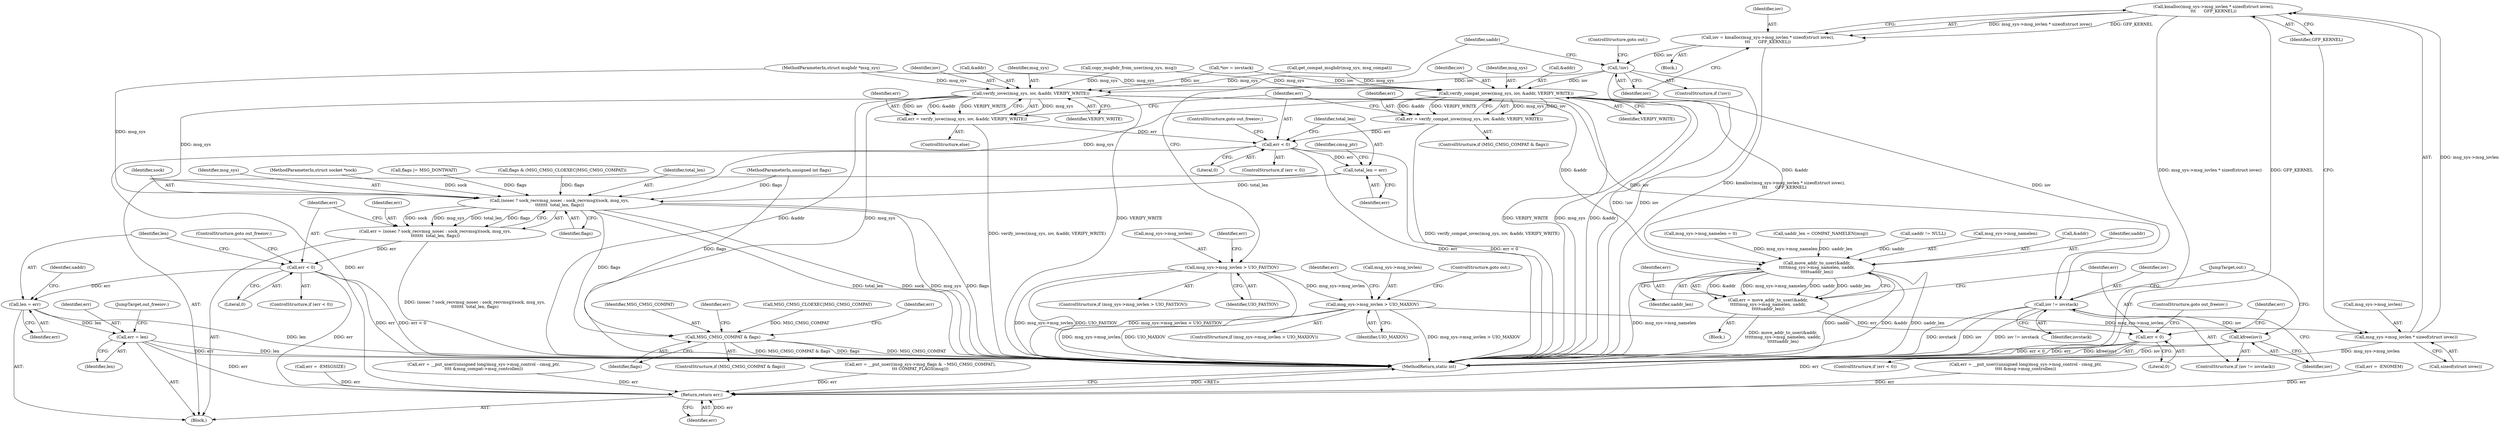 digraph "0_linux_f3d3342602f8bcbf37d7c46641cb9bca7618eb1c_31@API" {
"1000176" [label="(Call,kmalloc(msg_sys->msg_iovlen * sizeof(struct iovec),\n\t\t\t      GFP_KERNEL))"];
"1000177" [label="(Call,msg_sys->msg_iovlen * sizeof(struct iovec))"];
"1000164" [label="(Call,msg_sys->msg_iovlen > UIO_MAXIOV)"];
"1000153" [label="(Call,msg_sys->msg_iovlen > UIO_FASTIOV)"];
"1000174" [label="(Call,iov = kmalloc(msg_sys->msg_iovlen * sizeof(struct iovec),\n\t\t\t      GFP_KERNEL))"];
"1000185" [label="(Call,!iov)"];
"1000205" [label="(Call,verify_compat_iovec(msg_sys, iov, &addr, VERIFY_WRITE))"];
"1000203" [label="(Call,err = verify_compat_iovec(msg_sys, iov, &addr, VERIFY_WRITE))"];
"1000221" [label="(Call,err < 0)"];
"1000225" [label="(Call,total_len = err)"];
"1000262" [label="(Call,(nosec ? sock_recvmsg_nosec : sock_recvmsg)(sock, msg_sys,\n\t\t\t\t\t\t\t  total_len, flags))"];
"1000260" [label="(Call,err = (nosec ? sock_recvmsg_nosec : sock_recvmsg)(sock, msg_sys,\n\t\t\t\t\t\t\t  total_len, flags))"];
"1000268" [label="(Call,err < 0)"];
"1000272" [label="(Call,len = err)"];
"1000344" [label="(Call,err = len)"];
"1000355" [label="(Return,return err;)"];
"1000309" [label="(Call,MSG_CMSG_COMPAT & flags)"];
"1000282" [label="(Call,move_addr_to_user(&addr,\n\t\t\t\t\tmsg_sys->msg_namelen, uaddr,\n\t\t\t\t\tuaddr_len))"];
"1000280" [label="(Call,err = move_addr_to_user(&addr,\n\t\t\t\t\tmsg_sys->msg_namelen, uaddr,\n\t\t\t\t\tuaddr_len))"];
"1000291" [label="(Call,err < 0)"];
"1000349" [label="(Call,iov != iovstack)"];
"1000352" [label="(Call,kfree(iov))"];
"1000214" [label="(Call,verify_iovec(msg_sys, iov, &addr, VERIFY_WRITE))"];
"1000212" [label="(Call,err = verify_iovec(msg_sys, iov, &addr, VERIFY_WRITE))"];
"1000281" [label="(Identifier,err)"];
"1000175" [label="(Identifier,iov)"];
"1000244" [label="(Call,msg_sys->msg_namelen = 0)"];
"1000354" [label="(JumpTarget,out:)"];
"1000195" [label="(Call,uaddr_len = COMPAT_NAMELEN(msg))"];
"1000296" [label="(Identifier,err)"];
"1000272" [label="(Call,len = err)"];
"1000282" [label="(Call,move_addr_to_user(&addr,\n\t\t\t\t\tmsg_sys->msg_namelen, uaddr,\n\t\t\t\t\tuaddr_len))"];
"1000105" [label="(MethodParameterIn,struct socket *sock)"];
"1000153" [label="(Call,msg_sys->msg_iovlen > UIO_FASTIOV)"];
"1000267" [label="(ControlStructure,if (err < 0))"];
"1000266" [label="(Identifier,flags)"];
"1000177" [label="(Call,msg_sys->msg_iovlen * sizeof(struct iovec))"];
"1000216" [label="(Identifier,iov)"];
"1000257" [label="(Call,flags |= MSG_DONTWAIT)"];
"1000239" [label="(Call,flags & (MSG_CMSG_CLOEXEC|MSG_CMSG_COMPAT))"];
"1000351" [label="(Identifier,iovstack)"];
"1000169" [label="(ControlStructure,goto out;)"];
"1000280" [label="(Call,err = move_addr_to_user(&addr,\n\t\t\t\t\tmsg_sys->msg_namelen, uaddr,\n\t\t\t\t\tuaddr_len))"];
"1000145" [label="(Call,copy_msghdr_from_user(msg_sys, msg))"];
"1000276" [label="(Call,uaddr != NULL)"];
"1000189" [label="(Identifier,uaddr)"];
"1000345" [label="(Identifier,err)"];
"1000241" [label="(Call,MSG_CMSG_CLOEXEC|MSG_CMSG_COMPAT)"];
"1000212" [label="(Call,err = verify_iovec(msg_sys, iov, &addr, VERIFY_WRITE))"];
"1000328" [label="(Identifier,err)"];
"1000217" [label="(Call,&addr)"];
"1000277" [label="(Identifier,uaddr)"];
"1000181" [label="(Call,sizeof(struct iovec))"];
"1000213" [label="(Identifier,err)"];
"1000210" [label="(Identifier,VERIFY_WRITE)"];
"1000350" [label="(Identifier,iov)"];
"1000226" [label="(Identifier,total_len)"];
"1000344" [label="(Call,err = len)"];
"1000183" [label="(Identifier,GFP_KERNEL)"];
"1000108" [label="(MethodParameterIn,unsigned int flags)"];
"1000163" [label="(ControlStructure,if (msg_sys->msg_iovlen > UIO_MAXIOV))"];
"1000265" [label="(Identifier,total_len)"];
"1000261" [label="(Identifier,err)"];
"1000203" [label="(Call,err = verify_compat_iovec(msg_sys, iov, &addr, VERIFY_WRITE))"];
"1000312" [label="(Call,err = __put_user((unsigned long)msg_sys->msg_control - cmsg_ptr,\n\t\t\t\t &msg_compat->msg_controllen))"];
"1000135" [label="(Call,get_compat_msghdr(msg_sys, msg_compat))"];
"1000176" [label="(Call,kmalloc(msg_sys->msg_iovlen * sizeof(struct iovec),\n\t\t\t      GFP_KERNEL))"];
"1000346" [label="(Identifier,len)"];
"1000219" [label="(Identifier,VERIFY_WRITE)"];
"1000185" [label="(Call,!iov)"];
"1000222" [label="(Identifier,err)"];
"1000260" [label="(Call,err = (nosec ? sock_recvmsg_nosec : sock_recvmsg)(sock, msg_sys,\n\t\t\t\t\t\t\t  total_len, flags))"];
"1000229" [label="(Identifier,cmsg_ptr)"];
"1000274" [label="(Identifier,err)"];
"1000220" [label="(ControlStructure,if (err < 0))"];
"1000152" [label="(ControlStructure,if (msg_sys->msg_iovlen > UIO_FASTIOV))"];
"1000207" [label="(Identifier,iov)"];
"1000199" [label="(ControlStructure,if (MSG_CMSG_COMPAT & flags))"];
"1000263" [label="(Identifier,sock)"];
"1000158" [label="(Block,)"];
"1000214" [label="(Call,verify_iovec(msg_sys, iov, &addr, VERIFY_WRITE))"];
"1000204" [label="(Identifier,err)"];
"1000285" [label="(Call,msg_sys->msg_namelen)"];
"1000295" [label="(Call,err = __put_user((msg_sys->msg_flags & ~MSG_CMSG_COMPAT),\n\t\t\t COMPAT_FLAGS(msg)))"];
"1000269" [label="(Identifier,err)"];
"1000171" [label="(Identifier,err)"];
"1000352" [label="(Call,kfree(iov))"];
"1000279" [label="(Block,)"];
"1000262" [label="(Call,(nosec ? sock_recvmsg_nosec : sock_recvmsg)(sock, msg_sys,\n\t\t\t\t\t\t\t  total_len, flags))"];
"1000327" [label="(Call,err = __put_user((unsigned long)msg_sys->msg_control - cmsg_ptr,\n\t\t\t\t &msg->msg_controllen))"];
"1000154" [label="(Call,msg_sys->msg_iovlen)"];
"1000119" [label="(Call,*iov = iovstack)"];
"1000283" [label="(Call,&addr)"];
"1000268" [label="(Call,err < 0)"];
"1000110" [label="(Block,)"];
"1000353" [label="(Identifier,iov)"];
"1000170" [label="(Call,err = -ENOMEM)"];
"1000270" [label="(Literal,0)"];
"1000223" [label="(Literal,0)"];
"1000308" [label="(ControlStructure,if (MSG_CMSG_COMPAT & flags))"];
"1000206" [label="(Identifier,msg_sys)"];
"1000164" [label="(Call,msg_sys->msg_iovlen > UIO_MAXIOV)"];
"1000311" [label="(Identifier,flags)"];
"1000347" [label="(JumpTarget,out_freeiov:)"];
"1000349" [label="(Call,iov != iovstack)"];
"1000356" [label="(Identifier,err)"];
"1000357" [label="(MethodReturn,static int)"];
"1000310" [label="(Identifier,MSG_CMSG_COMPAT)"];
"1000165" [label="(Call,msg_sys->msg_iovlen)"];
"1000107" [label="(MethodParameterIn,struct msghdr *msg_sys)"];
"1000309" [label="(Call,MSG_CMSG_COMPAT & flags)"];
"1000211" [label="(ControlStructure,else)"];
"1000187" [label="(ControlStructure,goto out;)"];
"1000225" [label="(Call,total_len = err)"];
"1000289" [label="(Identifier,uaddr_len)"];
"1000291" [label="(Call,err < 0)"];
"1000157" [label="(Identifier,UIO_FASTIOV)"];
"1000294" [label="(ControlStructure,goto out_freeiov;)"];
"1000168" [label="(Identifier,UIO_MAXIOV)"];
"1000348" [label="(ControlStructure,if (iov != iovstack))"];
"1000273" [label="(Identifier,len)"];
"1000227" [label="(Identifier,err)"];
"1000186" [label="(Identifier,iov)"];
"1000160" [label="(Identifier,err)"];
"1000174" [label="(Call,iov = kmalloc(msg_sys->msg_iovlen * sizeof(struct iovec),\n\t\t\t      GFP_KERNEL))"];
"1000355" [label="(Return,return err;)"];
"1000290" [label="(ControlStructure,if (err < 0))"];
"1000221" [label="(Call,err < 0)"];
"1000313" [label="(Identifier,err)"];
"1000184" [label="(ControlStructure,if (!iov))"];
"1000271" [label="(ControlStructure,goto out_freeiov;)"];
"1000292" [label="(Identifier,err)"];
"1000178" [label="(Call,msg_sys->msg_iovlen)"];
"1000224" [label="(ControlStructure,goto out_freeiov;)"];
"1000288" [label="(Identifier,uaddr)"];
"1000264" [label="(Identifier,msg_sys)"];
"1000159" [label="(Call,err = -EMSGSIZE)"];
"1000208" [label="(Call,&addr)"];
"1000205" [label="(Call,verify_compat_iovec(msg_sys, iov, &addr, VERIFY_WRITE))"];
"1000293" [label="(Literal,0)"];
"1000215" [label="(Identifier,msg_sys)"];
"1000176" -> "1000174"  [label="AST: "];
"1000176" -> "1000183"  [label="CFG: "];
"1000177" -> "1000176"  [label="AST: "];
"1000183" -> "1000176"  [label="AST: "];
"1000174" -> "1000176"  [label="CFG: "];
"1000176" -> "1000357"  [label="DDG: msg_sys->msg_iovlen * sizeof(struct iovec)"];
"1000176" -> "1000357"  [label="DDG: GFP_KERNEL"];
"1000176" -> "1000174"  [label="DDG: msg_sys->msg_iovlen * sizeof(struct iovec)"];
"1000176" -> "1000174"  [label="DDG: GFP_KERNEL"];
"1000177" -> "1000176"  [label="DDG: msg_sys->msg_iovlen"];
"1000177" -> "1000181"  [label="CFG: "];
"1000178" -> "1000177"  [label="AST: "];
"1000181" -> "1000177"  [label="AST: "];
"1000183" -> "1000177"  [label="CFG: "];
"1000177" -> "1000357"  [label="DDG: msg_sys->msg_iovlen"];
"1000164" -> "1000177"  [label="DDG: msg_sys->msg_iovlen"];
"1000164" -> "1000163"  [label="AST: "];
"1000164" -> "1000168"  [label="CFG: "];
"1000165" -> "1000164"  [label="AST: "];
"1000168" -> "1000164"  [label="AST: "];
"1000169" -> "1000164"  [label="CFG: "];
"1000171" -> "1000164"  [label="CFG: "];
"1000164" -> "1000357"  [label="DDG: UIO_MAXIOV"];
"1000164" -> "1000357"  [label="DDG: msg_sys->msg_iovlen > UIO_MAXIOV"];
"1000164" -> "1000357"  [label="DDG: msg_sys->msg_iovlen"];
"1000153" -> "1000164"  [label="DDG: msg_sys->msg_iovlen"];
"1000153" -> "1000152"  [label="AST: "];
"1000153" -> "1000157"  [label="CFG: "];
"1000154" -> "1000153"  [label="AST: "];
"1000157" -> "1000153"  [label="AST: "];
"1000160" -> "1000153"  [label="CFG: "];
"1000189" -> "1000153"  [label="CFG: "];
"1000153" -> "1000357"  [label="DDG: UIO_FASTIOV"];
"1000153" -> "1000357"  [label="DDG: msg_sys->msg_iovlen > UIO_FASTIOV"];
"1000153" -> "1000357"  [label="DDG: msg_sys->msg_iovlen"];
"1000174" -> "1000158"  [label="AST: "];
"1000175" -> "1000174"  [label="AST: "];
"1000186" -> "1000174"  [label="CFG: "];
"1000174" -> "1000357"  [label="DDG: kmalloc(msg_sys->msg_iovlen * sizeof(struct iovec),\n\t\t\t      GFP_KERNEL)"];
"1000174" -> "1000185"  [label="DDG: iov"];
"1000185" -> "1000184"  [label="AST: "];
"1000185" -> "1000186"  [label="CFG: "];
"1000186" -> "1000185"  [label="AST: "];
"1000187" -> "1000185"  [label="CFG: "];
"1000189" -> "1000185"  [label="CFG: "];
"1000185" -> "1000357"  [label="DDG: iov"];
"1000185" -> "1000357"  [label="DDG: !iov"];
"1000185" -> "1000205"  [label="DDG: iov"];
"1000185" -> "1000214"  [label="DDG: iov"];
"1000205" -> "1000203"  [label="AST: "];
"1000205" -> "1000210"  [label="CFG: "];
"1000206" -> "1000205"  [label="AST: "];
"1000207" -> "1000205"  [label="AST: "];
"1000208" -> "1000205"  [label="AST: "];
"1000210" -> "1000205"  [label="AST: "];
"1000203" -> "1000205"  [label="CFG: "];
"1000205" -> "1000357"  [label="DDG: VERIFY_WRITE"];
"1000205" -> "1000357"  [label="DDG: msg_sys"];
"1000205" -> "1000357"  [label="DDG: &addr"];
"1000205" -> "1000203"  [label="DDG: msg_sys"];
"1000205" -> "1000203"  [label="DDG: iov"];
"1000205" -> "1000203"  [label="DDG: &addr"];
"1000205" -> "1000203"  [label="DDG: VERIFY_WRITE"];
"1000135" -> "1000205"  [label="DDG: msg_sys"];
"1000145" -> "1000205"  [label="DDG: msg_sys"];
"1000107" -> "1000205"  [label="DDG: msg_sys"];
"1000119" -> "1000205"  [label="DDG: iov"];
"1000205" -> "1000262"  [label="DDG: msg_sys"];
"1000205" -> "1000282"  [label="DDG: &addr"];
"1000205" -> "1000349"  [label="DDG: iov"];
"1000203" -> "1000199"  [label="AST: "];
"1000204" -> "1000203"  [label="AST: "];
"1000222" -> "1000203"  [label="CFG: "];
"1000203" -> "1000357"  [label="DDG: verify_compat_iovec(msg_sys, iov, &addr, VERIFY_WRITE)"];
"1000203" -> "1000221"  [label="DDG: err"];
"1000221" -> "1000220"  [label="AST: "];
"1000221" -> "1000223"  [label="CFG: "];
"1000222" -> "1000221"  [label="AST: "];
"1000223" -> "1000221"  [label="AST: "];
"1000224" -> "1000221"  [label="CFG: "];
"1000226" -> "1000221"  [label="CFG: "];
"1000221" -> "1000357"  [label="DDG: err < 0"];
"1000221" -> "1000357"  [label="DDG: err"];
"1000212" -> "1000221"  [label="DDG: err"];
"1000221" -> "1000225"  [label="DDG: err"];
"1000221" -> "1000355"  [label="DDG: err"];
"1000225" -> "1000110"  [label="AST: "];
"1000225" -> "1000227"  [label="CFG: "];
"1000226" -> "1000225"  [label="AST: "];
"1000227" -> "1000225"  [label="AST: "];
"1000229" -> "1000225"  [label="CFG: "];
"1000225" -> "1000262"  [label="DDG: total_len"];
"1000262" -> "1000260"  [label="AST: "];
"1000262" -> "1000266"  [label="CFG: "];
"1000263" -> "1000262"  [label="AST: "];
"1000264" -> "1000262"  [label="AST: "];
"1000265" -> "1000262"  [label="AST: "];
"1000266" -> "1000262"  [label="AST: "];
"1000260" -> "1000262"  [label="CFG: "];
"1000262" -> "1000357"  [label="DDG: total_len"];
"1000262" -> "1000357"  [label="DDG: sock"];
"1000262" -> "1000357"  [label="DDG: msg_sys"];
"1000262" -> "1000357"  [label="DDG: flags"];
"1000262" -> "1000260"  [label="DDG: sock"];
"1000262" -> "1000260"  [label="DDG: msg_sys"];
"1000262" -> "1000260"  [label="DDG: total_len"];
"1000262" -> "1000260"  [label="DDG: flags"];
"1000105" -> "1000262"  [label="DDG: sock"];
"1000214" -> "1000262"  [label="DDG: msg_sys"];
"1000107" -> "1000262"  [label="DDG: msg_sys"];
"1000239" -> "1000262"  [label="DDG: flags"];
"1000257" -> "1000262"  [label="DDG: flags"];
"1000108" -> "1000262"  [label="DDG: flags"];
"1000262" -> "1000309"  [label="DDG: flags"];
"1000260" -> "1000110"  [label="AST: "];
"1000261" -> "1000260"  [label="AST: "];
"1000269" -> "1000260"  [label="CFG: "];
"1000260" -> "1000357"  [label="DDG: (nosec ? sock_recvmsg_nosec : sock_recvmsg)(sock, msg_sys,\n\t\t\t\t\t\t\t  total_len, flags)"];
"1000260" -> "1000268"  [label="DDG: err"];
"1000268" -> "1000267"  [label="AST: "];
"1000268" -> "1000270"  [label="CFG: "];
"1000269" -> "1000268"  [label="AST: "];
"1000270" -> "1000268"  [label="AST: "];
"1000271" -> "1000268"  [label="CFG: "];
"1000273" -> "1000268"  [label="CFG: "];
"1000268" -> "1000357"  [label="DDG: err"];
"1000268" -> "1000357"  [label="DDG: err < 0"];
"1000268" -> "1000272"  [label="DDG: err"];
"1000268" -> "1000355"  [label="DDG: err"];
"1000272" -> "1000110"  [label="AST: "];
"1000272" -> "1000274"  [label="CFG: "];
"1000273" -> "1000272"  [label="AST: "];
"1000274" -> "1000272"  [label="AST: "];
"1000277" -> "1000272"  [label="CFG: "];
"1000272" -> "1000357"  [label="DDG: len"];
"1000272" -> "1000344"  [label="DDG: len"];
"1000344" -> "1000110"  [label="AST: "];
"1000344" -> "1000346"  [label="CFG: "];
"1000345" -> "1000344"  [label="AST: "];
"1000346" -> "1000344"  [label="AST: "];
"1000347" -> "1000344"  [label="CFG: "];
"1000344" -> "1000357"  [label="DDG: len"];
"1000344" -> "1000357"  [label="DDG: err"];
"1000344" -> "1000355"  [label="DDG: err"];
"1000355" -> "1000110"  [label="AST: "];
"1000355" -> "1000356"  [label="CFG: "];
"1000356" -> "1000355"  [label="AST: "];
"1000357" -> "1000355"  [label="CFG: "];
"1000355" -> "1000357"  [label="DDG: <RET>"];
"1000356" -> "1000355"  [label="DDG: err"];
"1000291" -> "1000355"  [label="DDG: err"];
"1000295" -> "1000355"  [label="DDG: err"];
"1000327" -> "1000355"  [label="DDG: err"];
"1000170" -> "1000355"  [label="DDG: err"];
"1000312" -> "1000355"  [label="DDG: err"];
"1000159" -> "1000355"  [label="DDG: err"];
"1000309" -> "1000308"  [label="AST: "];
"1000309" -> "1000311"  [label="CFG: "];
"1000310" -> "1000309"  [label="AST: "];
"1000311" -> "1000309"  [label="AST: "];
"1000313" -> "1000309"  [label="CFG: "];
"1000328" -> "1000309"  [label="CFG: "];
"1000309" -> "1000357"  [label="DDG: MSG_CMSG_COMPAT"];
"1000309" -> "1000357"  [label="DDG: MSG_CMSG_COMPAT & flags"];
"1000309" -> "1000357"  [label="DDG: flags"];
"1000241" -> "1000309"  [label="DDG: MSG_CMSG_COMPAT"];
"1000108" -> "1000309"  [label="DDG: flags"];
"1000282" -> "1000280"  [label="AST: "];
"1000282" -> "1000289"  [label="CFG: "];
"1000283" -> "1000282"  [label="AST: "];
"1000285" -> "1000282"  [label="AST: "];
"1000288" -> "1000282"  [label="AST: "];
"1000289" -> "1000282"  [label="AST: "];
"1000280" -> "1000282"  [label="CFG: "];
"1000282" -> "1000357"  [label="DDG: msg_sys->msg_namelen"];
"1000282" -> "1000357"  [label="DDG: uaddr_len"];
"1000282" -> "1000357"  [label="DDG: uaddr"];
"1000282" -> "1000357"  [label="DDG: &addr"];
"1000282" -> "1000280"  [label="DDG: &addr"];
"1000282" -> "1000280"  [label="DDG: msg_sys->msg_namelen"];
"1000282" -> "1000280"  [label="DDG: uaddr"];
"1000282" -> "1000280"  [label="DDG: uaddr_len"];
"1000214" -> "1000282"  [label="DDG: &addr"];
"1000244" -> "1000282"  [label="DDG: msg_sys->msg_namelen"];
"1000276" -> "1000282"  [label="DDG: uaddr"];
"1000195" -> "1000282"  [label="DDG: uaddr_len"];
"1000280" -> "1000279"  [label="AST: "];
"1000281" -> "1000280"  [label="AST: "];
"1000292" -> "1000280"  [label="CFG: "];
"1000280" -> "1000357"  [label="DDG: move_addr_to_user(&addr,\n\t\t\t\t\tmsg_sys->msg_namelen, uaddr,\n\t\t\t\t\tuaddr_len)"];
"1000280" -> "1000291"  [label="DDG: err"];
"1000291" -> "1000290"  [label="AST: "];
"1000291" -> "1000293"  [label="CFG: "];
"1000292" -> "1000291"  [label="AST: "];
"1000293" -> "1000291"  [label="AST: "];
"1000294" -> "1000291"  [label="CFG: "];
"1000296" -> "1000291"  [label="CFG: "];
"1000291" -> "1000357"  [label="DDG: err < 0"];
"1000291" -> "1000357"  [label="DDG: err"];
"1000349" -> "1000348"  [label="AST: "];
"1000349" -> "1000351"  [label="CFG: "];
"1000350" -> "1000349"  [label="AST: "];
"1000351" -> "1000349"  [label="AST: "];
"1000353" -> "1000349"  [label="CFG: "];
"1000354" -> "1000349"  [label="CFG: "];
"1000349" -> "1000357"  [label="DDG: iov != iovstack"];
"1000349" -> "1000357"  [label="DDG: iovstack"];
"1000349" -> "1000357"  [label="DDG: iov"];
"1000214" -> "1000349"  [label="DDG: iov"];
"1000349" -> "1000352"  [label="DDG: iov"];
"1000352" -> "1000348"  [label="AST: "];
"1000352" -> "1000353"  [label="CFG: "];
"1000353" -> "1000352"  [label="AST: "];
"1000354" -> "1000352"  [label="CFG: "];
"1000352" -> "1000357"  [label="DDG: iov"];
"1000352" -> "1000357"  [label="DDG: kfree(iov)"];
"1000214" -> "1000212"  [label="AST: "];
"1000214" -> "1000219"  [label="CFG: "];
"1000215" -> "1000214"  [label="AST: "];
"1000216" -> "1000214"  [label="AST: "];
"1000217" -> "1000214"  [label="AST: "];
"1000219" -> "1000214"  [label="AST: "];
"1000212" -> "1000214"  [label="CFG: "];
"1000214" -> "1000357"  [label="DDG: VERIFY_WRITE"];
"1000214" -> "1000357"  [label="DDG: &addr"];
"1000214" -> "1000357"  [label="DDG: msg_sys"];
"1000214" -> "1000212"  [label="DDG: msg_sys"];
"1000214" -> "1000212"  [label="DDG: iov"];
"1000214" -> "1000212"  [label="DDG: &addr"];
"1000214" -> "1000212"  [label="DDG: VERIFY_WRITE"];
"1000135" -> "1000214"  [label="DDG: msg_sys"];
"1000145" -> "1000214"  [label="DDG: msg_sys"];
"1000107" -> "1000214"  [label="DDG: msg_sys"];
"1000119" -> "1000214"  [label="DDG: iov"];
"1000212" -> "1000211"  [label="AST: "];
"1000213" -> "1000212"  [label="AST: "];
"1000222" -> "1000212"  [label="CFG: "];
"1000212" -> "1000357"  [label="DDG: verify_iovec(msg_sys, iov, &addr, VERIFY_WRITE)"];
}
